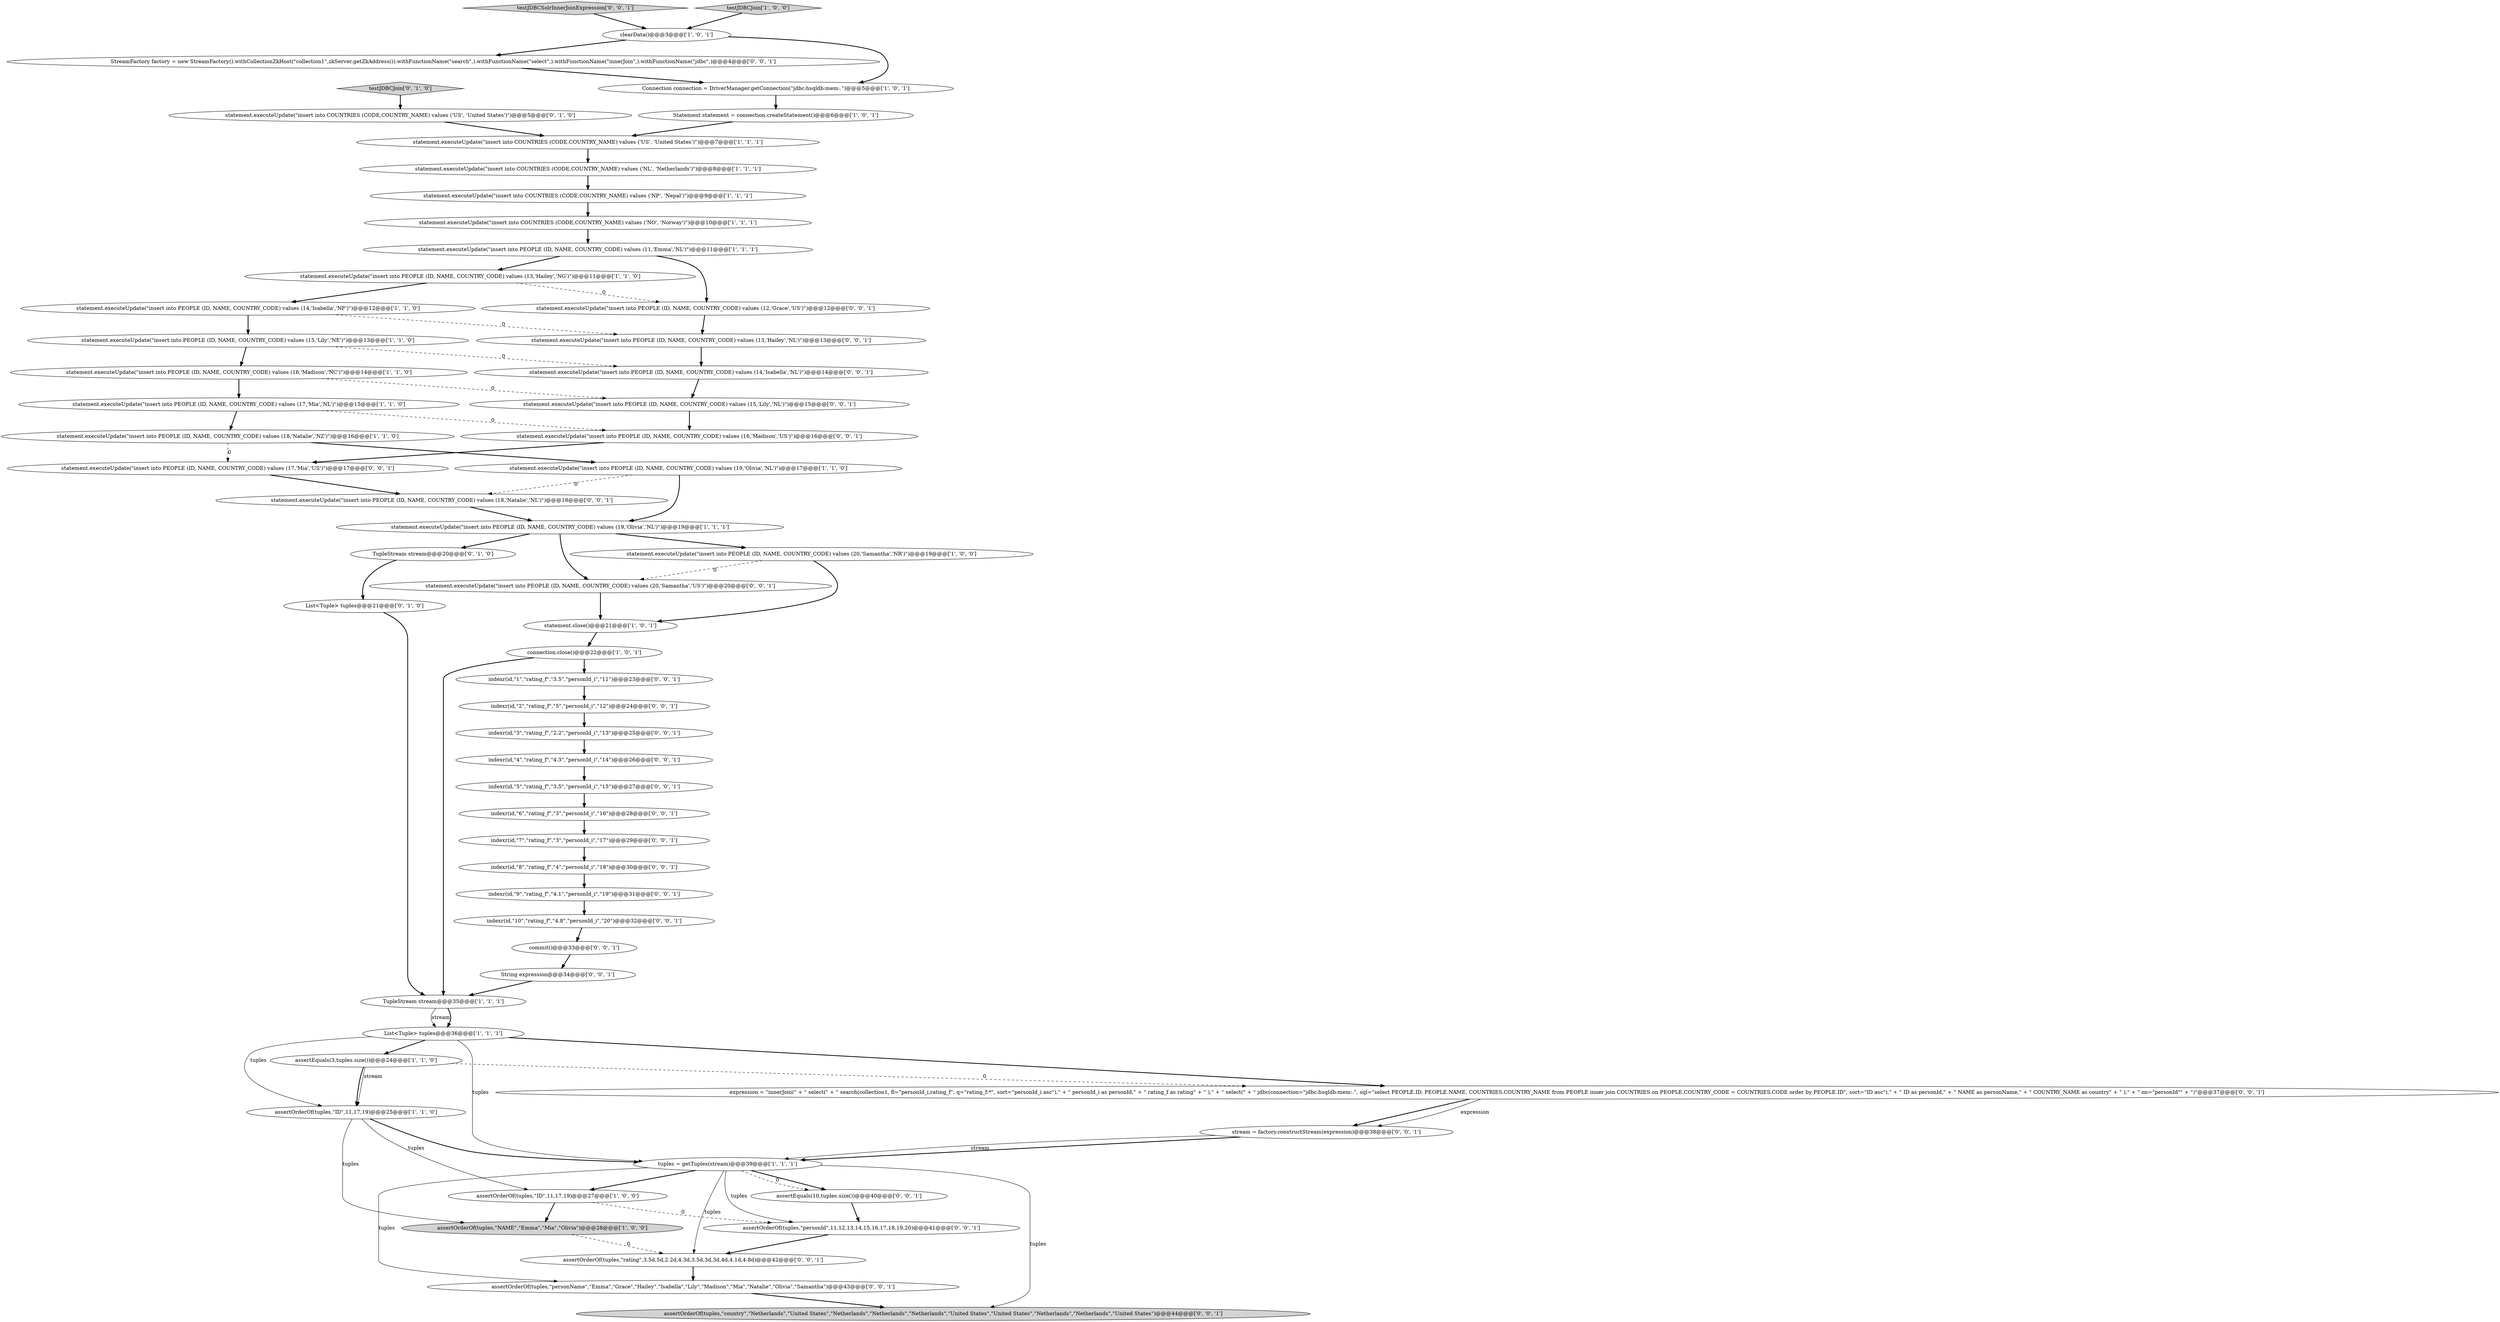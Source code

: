 digraph {
56 [style = filled, label = "indexr(id,\"6\",\"rating_f\",\"3\",\"personId_i\",\"16\")@@@28@@@['0', '0', '1']", fillcolor = white, shape = ellipse image = "AAA0AAABBB3BBB"];
4 [style = filled, label = "statement.executeUpdate(\"insert into PEOPLE (ID, NAME, COUNTRY_CODE) values (13,'Hailey','NG')\")@@@11@@@['1', '1', '0']", fillcolor = white, shape = ellipse image = "AAA0AAABBB1BBB"];
7 [style = filled, label = "statement.executeUpdate(\"insert into PEOPLE (ID, NAME, COUNTRY_CODE) values (11,'Emma','NL')\")@@@11@@@['1', '1', '1']", fillcolor = white, shape = ellipse image = "AAA0AAABBB1BBB"];
18 [style = filled, label = "statement.executeUpdate(\"insert into PEOPLE (ID, NAME, COUNTRY_CODE) values (15,'Lily','NE')\")@@@13@@@['1', '1', '0']", fillcolor = white, shape = ellipse image = "AAA0AAABBB1BBB"];
31 [style = filled, label = "statement.executeUpdate(\"insert into PEOPLE (ID, NAME, COUNTRY_CODE) values (12,'Grace','US')\")@@@12@@@['0', '0', '1']", fillcolor = white, shape = ellipse image = "AAA0AAABBB3BBB"];
2 [style = filled, label = "statement.executeUpdate(\"insert into PEOPLE (ID, NAME, COUNTRY_CODE) values (18,'Natalie','NZ')\")@@@16@@@['1', '1', '0']", fillcolor = white, shape = ellipse image = "AAA0AAABBB1BBB"];
32 [style = filled, label = "indexr(id,\"5\",\"rating_f\",\"3.5\",\"personId_i\",\"15\")@@@27@@@['0', '0', '1']", fillcolor = white, shape = ellipse image = "AAA0AAABBB3BBB"];
57 [style = filled, label = "StreamFactory factory = new StreamFactory().withCollectionZkHost(\"collection1\",zkServer.getZkAddress()).withFunctionName(\"search\",).withFunctionName(\"select\",).withFunctionName(\"innerJoin\",).withFunctionName(\"jdbc\",)@@@4@@@['0', '0', '1']", fillcolor = white, shape = ellipse image = "AAA0AAABBB3BBB"];
28 [style = filled, label = "TupleStream stream@@@20@@@['0', '1', '0']", fillcolor = white, shape = ellipse image = "AAA0AAABBB2BBB"];
30 [style = filled, label = "statement.executeUpdate(\"insert into COUNTRIES (CODE,COUNTRY_NAME) values ('US', 'United States')\")@@@5@@@['0', '1', '0']", fillcolor = white, shape = ellipse image = "AAA0AAABBB2BBB"];
40 [style = filled, label = "statement.executeUpdate(\"insert into PEOPLE (ID, NAME, COUNTRY_CODE) values (14,'Isabella','NL')\")@@@14@@@['0', '0', '1']", fillcolor = white, shape = ellipse image = "AAA0AAABBB3BBB"];
29 [style = filled, label = "List<Tuple> tuples@@@21@@@['0', '1', '0']", fillcolor = white, shape = ellipse image = "AAA0AAABBB2BBB"];
42 [style = filled, label = "indexr(id,\"9\",\"rating_f\",\"4.1\",\"personId_i\",\"19\")@@@31@@@['0', '0', '1']", fillcolor = white, shape = ellipse image = "AAA0AAABBB3BBB"];
49 [style = filled, label = "indexr(id,\"2\",\"rating_f\",\"5\",\"personId_i\",\"12\")@@@24@@@['0', '0', '1']", fillcolor = white, shape = ellipse image = "AAA0AAABBB3BBB"];
13 [style = filled, label = "statement.executeUpdate(\"insert into PEOPLE (ID, NAME, COUNTRY_CODE) values (20,'Samantha','NR')\")@@@19@@@['1', '0', '0']", fillcolor = white, shape = ellipse image = "AAA0AAABBB1BBB"];
59 [style = filled, label = "assertOrderOf(tuples,\"rating\",3.5d,5d,2.2d,4.3d,3.5d,3d,3d,4d,4.1d,4.8d)@@@42@@@['0', '0', '1']", fillcolor = white, shape = ellipse image = "AAA0AAABBB3BBB"];
16 [style = filled, label = "statement.close()@@@21@@@['1', '0', '1']", fillcolor = white, shape = ellipse image = "AAA0AAABBB1BBB"];
41 [style = filled, label = "statement.executeUpdate(\"insert into PEOPLE (ID, NAME, COUNTRY_CODE) values (18,'Natalie','NL')\")@@@18@@@['0', '0', '1']", fillcolor = white, shape = ellipse image = "AAA0AAABBB3BBB"];
17 [style = filled, label = "assertOrderOf(tuples,\"NAME\",\"Emma\",\"Mia\",\"Olivia\")@@@28@@@['1', '0', '0']", fillcolor = lightgray, shape = ellipse image = "AAA0AAABBB1BBB"];
37 [style = filled, label = "testJDBCSolrInnerJoinExpression['0', '0', '1']", fillcolor = lightgray, shape = diamond image = "AAA0AAABBB3BBB"];
43 [style = filled, label = "indexr(id,\"1\",\"rating_f\",\"3.5\",\"personId_i\",\"11\")@@@23@@@['0', '0', '1']", fillcolor = white, shape = ellipse image = "AAA0AAABBB3BBB"];
46 [style = filled, label = "assertOrderOf(tuples,\"personName\",\"Emma\",\"Grace\",\"Hailey\",\"Isabella\",\"Lily\",\"Madison\",\"Mia\",\"Natalie\",\"Olivia\",\"Samantha\")@@@43@@@['0', '0', '1']", fillcolor = white, shape = ellipse image = "AAA0AAABBB3BBB"];
3 [style = filled, label = "TupleStream stream@@@35@@@['1', '1', '1']", fillcolor = white, shape = ellipse image = "AAA0AAABBB1BBB"];
34 [style = filled, label = "statement.executeUpdate(\"insert into PEOPLE (ID, NAME, COUNTRY_CODE) values (17,'Mia','US')\")@@@17@@@['0', '0', '1']", fillcolor = white, shape = ellipse image = "AAA0AAABBB3BBB"];
6 [style = filled, label = "statement.executeUpdate(\"insert into PEOPLE (ID, NAME, COUNTRY_CODE) values (17,'Mia','NL')\")@@@15@@@['1', '1', '0']", fillcolor = white, shape = ellipse image = "AAA0AAABBB1BBB"];
25 [style = filled, label = "statement.executeUpdate(\"insert into PEOPLE (ID, NAME, COUNTRY_CODE) values (19,'Olivia','NL')\")@@@17@@@['1', '1', '0']", fillcolor = white, shape = ellipse image = "AAA0AAABBB1BBB"];
15 [style = filled, label = "statement.executeUpdate(\"insert into COUNTRIES (CODE,COUNTRY_NAME) values ('US', 'United States')\")@@@7@@@['1', '1', '1']", fillcolor = white, shape = ellipse image = "AAA0AAABBB1BBB"];
51 [style = filled, label = "assertOrderOf(tuples,\"country\",\"Netherlands\",\"United States\",\"Netherlands\",\"Netherlands\",\"Netherlands\",\"United States\",\"United States\",\"Netherlands\",\"Netherlands\",\"United States\")@@@44@@@['0', '0', '1']", fillcolor = lightgray, shape = ellipse image = "AAA0AAABBB3BBB"];
55 [style = filled, label = "assertEquals(10,tuples.size())@@@40@@@['0', '0', '1']", fillcolor = white, shape = ellipse image = "AAA0AAABBB3BBB"];
14 [style = filled, label = "assertOrderOf(tuples,\"ID\",11,17,19)@@@27@@@['1', '0', '0']", fillcolor = white, shape = ellipse image = "AAA0AAABBB1BBB"];
21 [style = filled, label = "statement.executeUpdate(\"insert into COUNTRIES (CODE,COUNTRY_NAME) values ('NO', 'Norway')\")@@@10@@@['1', '1', '1']", fillcolor = white, shape = ellipse image = "AAA0AAABBB1BBB"];
44 [style = filled, label = "String expression@@@34@@@['0', '0', '1']", fillcolor = white, shape = ellipse image = "AAA0AAABBB3BBB"];
10 [style = filled, label = "connection.close()@@@22@@@['1', '0', '1']", fillcolor = white, shape = ellipse image = "AAA0AAABBB1BBB"];
20 [style = filled, label = "statement.executeUpdate(\"insert into COUNTRIES (CODE,COUNTRY_NAME) values ('NP', 'Nepal')\")@@@9@@@['1', '1', '1']", fillcolor = white, shape = ellipse image = "AAA0AAABBB1BBB"];
8 [style = filled, label = "tuples = getTuples(stream)@@@39@@@['1', '1', '1']", fillcolor = white, shape = ellipse image = "AAA0AAABBB1BBB"];
23 [style = filled, label = "statement.executeUpdate(\"insert into PEOPLE (ID, NAME, COUNTRY_CODE) values (16,'Madison','NC')\")@@@14@@@['1', '1', '0']", fillcolor = white, shape = ellipse image = "AAA0AAABBB1BBB"];
52 [style = filled, label = "indexr(id,\"3\",\"rating_f\",\"2.2\",\"personId_i\",\"13\")@@@25@@@['0', '0', '1']", fillcolor = white, shape = ellipse image = "AAA0AAABBB3BBB"];
47 [style = filled, label = "expression = \"innerJoin(\" + \" select(\" + \" search(collection1, fl=\"personId_i,rating_f\", q=\"rating_f:*\", sort=\"personId_i asc\"),\" + \" personId_i as personId,\" + \" rating_f as rating\" + \" ),\" + \" select(\" + \" jdbc(connection=\"jdbc:hsqldb:mem:.\", sql=\"select PEOPLE.ID, PEOPLE.NAME, COUNTRIES.COUNTRY_NAME from PEOPLE inner join COUNTRIES on PEOPLE.COUNTRY_CODE = COUNTRIES.CODE order by PEOPLE.ID\", sort=\"ID asc\"),\" + \" ID as personId,\" + \" NAME as personName,\" + \" COUNTRY_NAME as country\" + \" ),\" + \" on=\"personId\"\" + \")\"@@@37@@@['0', '0', '1']", fillcolor = white, shape = ellipse image = "AAA0AAABBB3BBB"];
48 [style = filled, label = "statement.executeUpdate(\"insert into PEOPLE (ID, NAME, COUNTRY_CODE) values (20,'Samantha','US')\")@@@20@@@['0', '0', '1']", fillcolor = white, shape = ellipse image = "AAA0AAABBB3BBB"];
35 [style = filled, label = "indexr(id,\"7\",\"rating_f\",\"3\",\"personId_i\",\"17\")@@@29@@@['0', '0', '1']", fillcolor = white, shape = ellipse image = "AAA0AAABBB3BBB"];
36 [style = filled, label = "statement.executeUpdate(\"insert into PEOPLE (ID, NAME, COUNTRY_CODE) values (13,'Hailey','NL')\")@@@13@@@['0', '0', '1']", fillcolor = white, shape = ellipse image = "AAA0AAABBB3BBB"];
53 [style = filled, label = "indexr(id,\"8\",\"rating_f\",\"4\",\"personId_i\",\"18\")@@@30@@@['0', '0', '1']", fillcolor = white, shape = ellipse image = "AAA0AAABBB3BBB"];
1 [style = filled, label = "statement.executeUpdate(\"insert into PEOPLE (ID, NAME, COUNTRY_CODE) values (19,'Olivia','NL')\")@@@19@@@['1', '1', '1']", fillcolor = white, shape = ellipse image = "AAA0AAABBB1BBB"];
33 [style = filled, label = "statement.executeUpdate(\"insert into PEOPLE (ID, NAME, COUNTRY_CODE) values (16,'Madison','US')\")@@@16@@@['0', '0', '1']", fillcolor = white, shape = ellipse image = "AAA0AAABBB3BBB"];
26 [style = filled, label = "testJDBCJoin['1', '0', '0']", fillcolor = lightgray, shape = diamond image = "AAA0AAABBB1BBB"];
39 [style = filled, label = "stream = factory.constructStream(expression)@@@38@@@['0', '0', '1']", fillcolor = white, shape = ellipse image = "AAA0AAABBB3BBB"];
38 [style = filled, label = "indexr(id,\"4\",\"rating_f\",\"4.3\",\"personId_i\",\"14\")@@@26@@@['0', '0', '1']", fillcolor = white, shape = ellipse image = "AAA0AAABBB3BBB"];
19 [style = filled, label = "assertOrderOf(tuples,\"ID\",11,17,19)@@@25@@@['1', '1', '0']", fillcolor = white, shape = ellipse image = "AAA0AAABBB1BBB"];
11 [style = filled, label = "assertEquals(3,tuples.size())@@@24@@@['1', '1', '0']", fillcolor = white, shape = ellipse image = "AAA0AAABBB1BBB"];
24 [style = filled, label = "statement.executeUpdate(\"insert into COUNTRIES (CODE,COUNTRY_NAME) values ('NL', 'Netherlands')\")@@@8@@@['1', '1', '1']", fillcolor = white, shape = ellipse image = "AAA0AAABBB1BBB"];
22 [style = filled, label = "statement.executeUpdate(\"insert into PEOPLE (ID, NAME, COUNTRY_CODE) values (14,'Isabella','NF')\")@@@12@@@['1', '1', '0']", fillcolor = white, shape = ellipse image = "AAA0AAABBB1BBB"];
45 [style = filled, label = "indexr(id,\"10\",\"rating_f\",\"4.8\",\"personId_i\",\"20\")@@@32@@@['0', '0', '1']", fillcolor = white, shape = ellipse image = "AAA0AAABBB3BBB"];
54 [style = filled, label = "assertOrderOf(tuples,\"personId\",11,12,13,14,15,16,17,18,19,20)@@@41@@@['0', '0', '1']", fillcolor = white, shape = ellipse image = "AAA0AAABBB3BBB"];
58 [style = filled, label = "statement.executeUpdate(\"insert into PEOPLE (ID, NAME, COUNTRY_CODE) values (15,'Lily','NL')\")@@@15@@@['0', '0', '1']", fillcolor = white, shape = ellipse image = "AAA0AAABBB3BBB"];
5 [style = filled, label = "Statement statement = connection.createStatement()@@@6@@@['1', '0', '1']", fillcolor = white, shape = ellipse image = "AAA0AAABBB1BBB"];
27 [style = filled, label = "testJDBCJoin['0', '1', '0']", fillcolor = lightgray, shape = diamond image = "AAA0AAABBB2BBB"];
50 [style = filled, label = "commit()@@@33@@@['0', '0', '1']", fillcolor = white, shape = ellipse image = "AAA0AAABBB3BBB"];
0 [style = filled, label = "List<Tuple> tuples@@@36@@@['1', '1', '1']", fillcolor = white, shape = ellipse image = "AAA0AAABBB1BBB"];
12 [style = filled, label = "clearData()@@@3@@@['1', '0', '1']", fillcolor = white, shape = ellipse image = "AAA0AAABBB1BBB"];
9 [style = filled, label = "Connection connection = DriverManager.getConnection(\"jdbc:hsqldb:mem:.\")@@@5@@@['1', '0', '1']", fillcolor = white, shape = ellipse image = "AAA0AAABBB1BBB"];
59->46 [style = bold, label=""];
8->14 [style = bold, label=""];
44->3 [style = bold, label=""];
11->19 [style = solid, label="stream"];
19->8 [style = bold, label=""];
8->55 [style = bold, label=""];
33->34 [style = bold, label=""];
23->58 [style = dashed, label="0"];
4->22 [style = bold, label=""];
25->1 [style = bold, label=""];
10->3 [style = bold, label=""];
6->2 [style = bold, label=""];
56->35 [style = bold, label=""];
27->30 [style = bold, label=""];
49->52 [style = bold, label=""];
31->36 [style = bold, label=""];
32->56 [style = bold, label=""];
28->29 [style = bold, label=""];
41->1 [style = bold, label=""];
22->36 [style = dashed, label="0"];
14->54 [style = dashed, label="0"];
4->31 [style = dashed, label="0"];
14->17 [style = bold, label=""];
47->39 [style = bold, label=""];
0->11 [style = bold, label=""];
12->9 [style = bold, label=""];
8->59 [style = solid, label="tuples"];
8->51 [style = solid, label="tuples"];
3->0 [style = solid, label="stream"];
26->12 [style = bold, label=""];
40->58 [style = bold, label=""];
13->48 [style = dashed, label="0"];
17->59 [style = dashed, label="0"];
36->40 [style = bold, label=""];
25->41 [style = dashed, label="0"];
1->13 [style = bold, label=""];
12->57 [style = bold, label=""];
29->3 [style = bold, label=""];
43->49 [style = bold, label=""];
24->20 [style = bold, label=""];
1->28 [style = bold, label=""];
54->59 [style = bold, label=""];
15->24 [style = bold, label=""];
46->51 [style = bold, label=""];
16->10 [style = bold, label=""];
0->19 [style = solid, label="tuples"];
11->47 [style = dashed, label="0"];
23->6 [style = bold, label=""];
48->16 [style = bold, label=""];
8->46 [style = solid, label="tuples"];
39->8 [style = bold, label=""];
7->31 [style = bold, label=""];
37->12 [style = bold, label=""];
13->16 [style = bold, label=""];
11->19 [style = bold, label=""];
34->41 [style = bold, label=""];
22->18 [style = bold, label=""];
21->7 [style = bold, label=""];
35->53 [style = bold, label=""];
45->50 [style = bold, label=""];
8->55 [style = dashed, label="0"];
9->5 [style = bold, label=""];
0->8 [style = solid, label="tuples"];
50->44 [style = bold, label=""];
1->48 [style = bold, label=""];
18->23 [style = bold, label=""];
6->33 [style = dashed, label="0"];
19->17 [style = solid, label="tuples"];
42->45 [style = bold, label=""];
38->32 [style = bold, label=""];
39->8 [style = solid, label="stream"];
8->54 [style = solid, label="tuples"];
30->15 [style = bold, label=""];
47->39 [style = solid, label="expression"];
18->40 [style = dashed, label="0"];
57->9 [style = bold, label=""];
53->42 [style = bold, label=""];
2->25 [style = bold, label=""];
52->38 [style = bold, label=""];
2->34 [style = dashed, label="0"];
20->21 [style = bold, label=""];
19->14 [style = solid, label="tuples"];
7->4 [style = bold, label=""];
58->33 [style = bold, label=""];
3->0 [style = bold, label=""];
10->43 [style = bold, label=""];
0->47 [style = bold, label=""];
55->54 [style = bold, label=""];
5->15 [style = bold, label=""];
}
